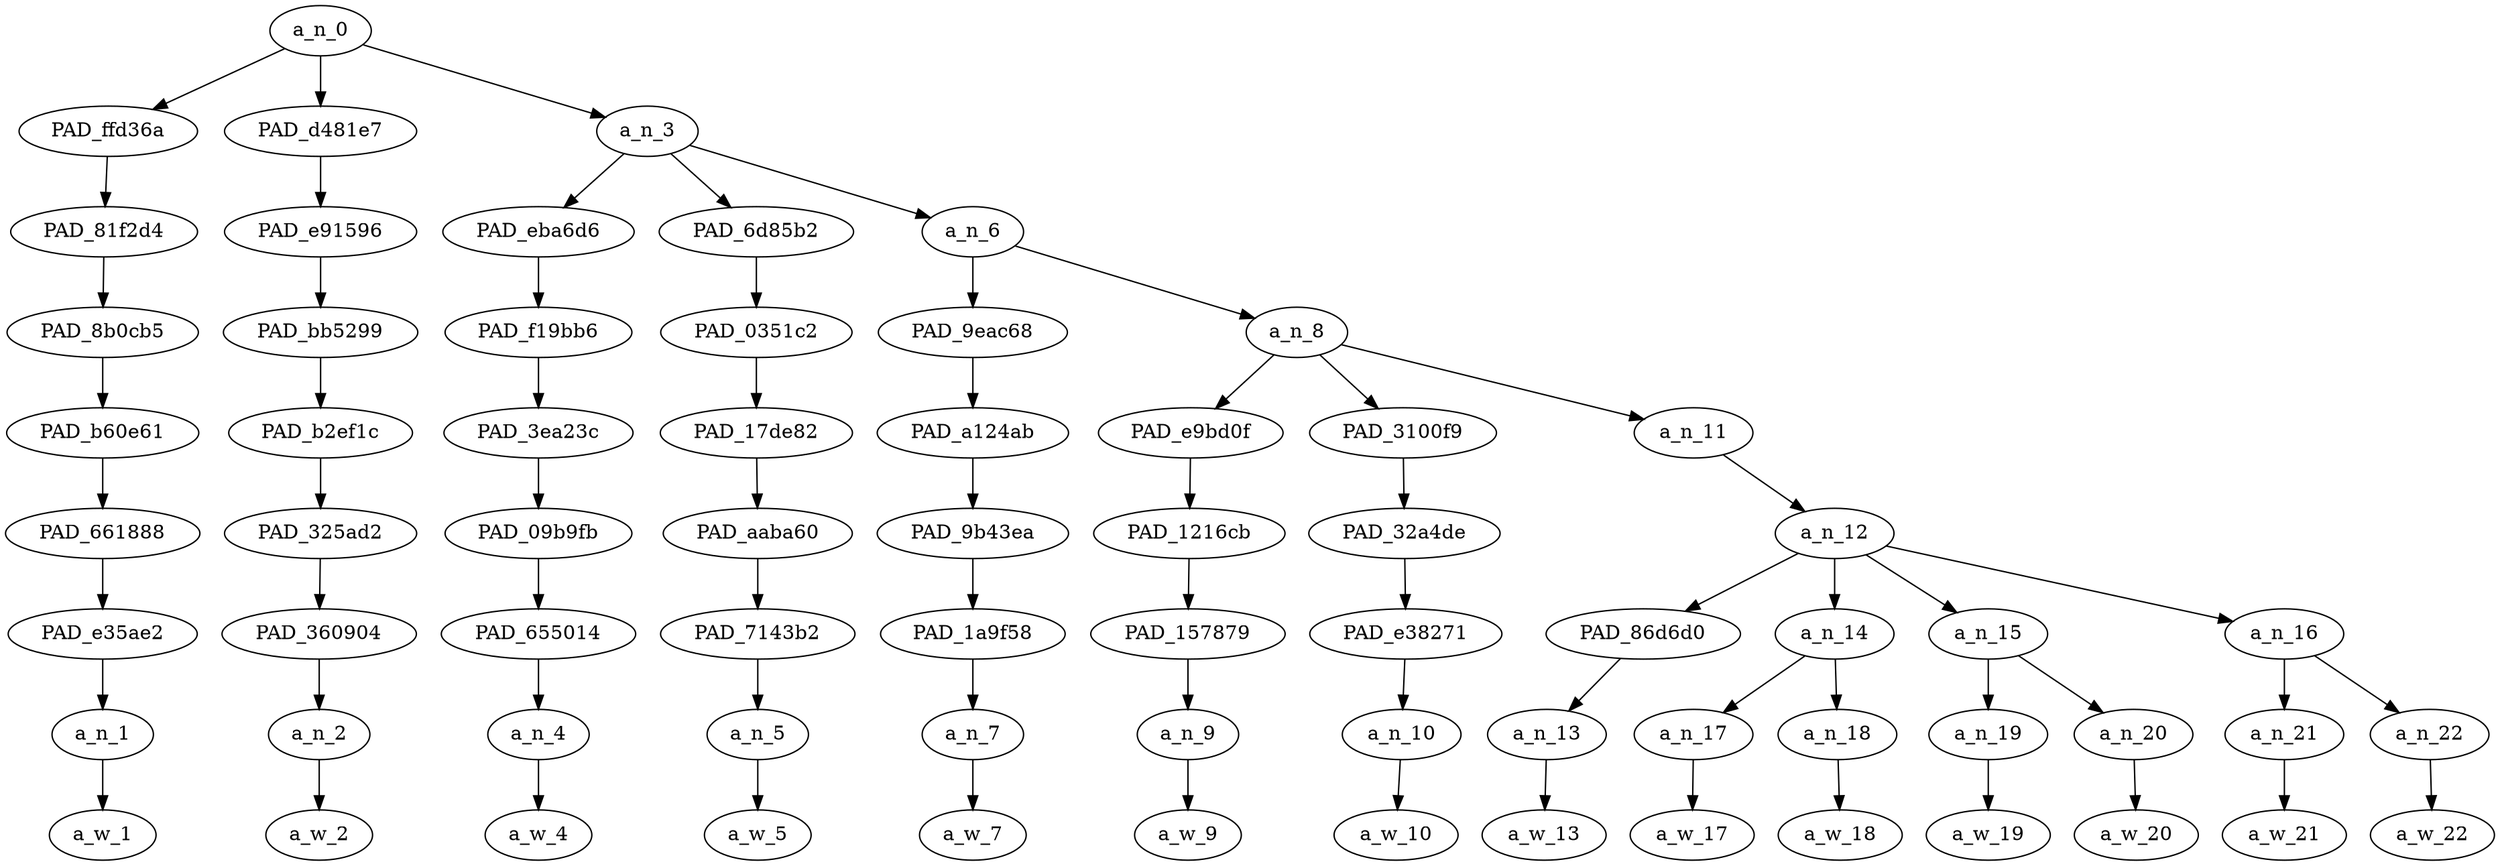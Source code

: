 strict digraph "" {
	a_n_0	[div_dir=1,
		index=0,
		level=8,
		pos="1.4930555555555554,8!",
		text_span="[0, 1, 2, 3, 4, 5, 6, 7, 8, 9, 10, 11, 12, 13]",
		value=0.99999998];
	PAD_ffd36a	[div_dir=1,
		index=0,
		level=7,
		pos="0.0,7!",
		text_span="[0]",
		value=0.04423426];
	a_n_0 -> PAD_ffd36a;
	PAD_d481e7	[div_dir=1,
		index=1,
		level=7,
		pos="1.0,7!",
		text_span="[1]",
		value=0.03980426];
	a_n_0 -> PAD_d481e7;
	a_n_3	[div_dir=1,
		index=2,
		level=7,
		pos="3.4791666666666665,7!",
		text_span="[2, 3, 4, 5, 6, 7, 8, 9, 10, 11, 12, 13]",
		value=0.91575445];
	a_n_0 -> a_n_3;
	PAD_81f2d4	[div_dir=1,
		index=0,
		level=6,
		pos="0.0,6!",
		text_span="[0]",
		value=0.04423426];
	PAD_ffd36a -> PAD_81f2d4;
	PAD_8b0cb5	[div_dir=1,
		index=0,
		level=5,
		pos="0.0,5!",
		text_span="[0]",
		value=0.04423426];
	PAD_81f2d4 -> PAD_8b0cb5;
	PAD_b60e61	[div_dir=1,
		index=0,
		level=4,
		pos="0.0,4!",
		text_span="[0]",
		value=0.04423426];
	PAD_8b0cb5 -> PAD_b60e61;
	PAD_661888	[div_dir=1,
		index=0,
		level=3,
		pos="0.0,3!",
		text_span="[0]",
		value=0.04423426];
	PAD_b60e61 -> PAD_661888;
	PAD_e35ae2	[div_dir=1,
		index=0,
		level=2,
		pos="0.0,2!",
		text_span="[0]",
		value=0.04423426];
	PAD_661888 -> PAD_e35ae2;
	a_n_1	[div_dir=1,
		index=0,
		level=1,
		pos="0.0,1!",
		text_span="[0]",
		value=0.04423426];
	PAD_e35ae2 -> a_n_1;
	a_w_1	[div_dir=0,
		index=0,
		level=0,
		pos="0,0!",
		text_span="[0]",
		value="<user>"];
	a_n_1 -> a_w_1;
	PAD_e91596	[div_dir=1,
		index=1,
		level=6,
		pos="1.0,6!",
		text_span="[1]",
		value=0.03980426];
	PAD_d481e7 -> PAD_e91596;
	PAD_bb5299	[div_dir=1,
		index=1,
		level=5,
		pos="1.0,5!",
		text_span="[1]",
		value=0.03980426];
	PAD_e91596 -> PAD_bb5299;
	PAD_b2ef1c	[div_dir=1,
		index=1,
		level=4,
		pos="1.0,4!",
		text_span="[1]",
		value=0.03980426];
	PAD_bb5299 -> PAD_b2ef1c;
	PAD_325ad2	[div_dir=1,
		index=1,
		level=3,
		pos="1.0,3!",
		text_span="[1]",
		value=0.03980426];
	PAD_b2ef1c -> PAD_325ad2;
	PAD_360904	[div_dir=1,
		index=1,
		level=2,
		pos="1.0,2!",
		text_span="[1]",
		value=0.03980426];
	PAD_325ad2 -> PAD_360904;
	a_n_2	[div_dir=1,
		index=1,
		level=1,
		pos="1.0,1!",
		text_span="[1]",
		value=0.03980426];
	PAD_360904 -> a_n_2;
	a_w_2	[div_dir=0,
		index=1,
		level=0,
		pos="1,0!",
		text_span="[1]",
		value=he];
	a_n_2 -> a_w_2;
	PAD_eba6d6	[div_dir=-1,
		index=2,
		level=6,
		pos="2.0,6!",
		text_span="[2]",
		value=0.03687272];
	a_n_3 -> PAD_eba6d6;
	PAD_6d85b2	[div_dir=1,
		index=3,
		level=6,
		pos="3.0,6!",
		text_span="[3]",
		value=0.04141439];
	a_n_3 -> PAD_6d85b2;
	a_n_6	[div_dir=1,
		index=4,
		level=6,
		pos="5.4375,6!",
		text_span="[4, 5, 6, 7, 8, 9, 10, 11, 12, 13]",
		value=0.83733830];
	a_n_3 -> a_n_6;
	PAD_f19bb6	[div_dir=-1,
		index=2,
		level=5,
		pos="2.0,5!",
		text_span="[2]",
		value=0.03687272];
	PAD_eba6d6 -> PAD_f19bb6;
	PAD_3ea23c	[div_dir=-1,
		index=2,
		level=4,
		pos="2.0,4!",
		text_span="[2]",
		value=0.03687272];
	PAD_f19bb6 -> PAD_3ea23c;
	PAD_09b9fb	[div_dir=-1,
		index=2,
		level=3,
		pos="2.0,3!",
		text_span="[2]",
		value=0.03687272];
	PAD_3ea23c -> PAD_09b9fb;
	PAD_655014	[div_dir=-1,
		index=2,
		level=2,
		pos="2.0,2!",
		text_span="[2]",
		value=0.03687272];
	PAD_09b9fb -> PAD_655014;
	a_n_4	[div_dir=-1,
		index=2,
		level=1,
		pos="2.0,1!",
		text_span="[2]",
		value=0.03687272];
	PAD_655014 -> a_n_4;
	a_w_4	[div_dir=0,
		index=2,
		level=0,
		pos="2,0!",
		text_span="[2]",
		value=will];
	a_n_4 -> a_w_4;
	PAD_0351c2	[div_dir=1,
		index=3,
		level=5,
		pos="3.0,5!",
		text_span="[3]",
		value=0.04141439];
	PAD_6d85b2 -> PAD_0351c2;
	PAD_17de82	[div_dir=1,
		index=3,
		level=4,
		pos="3.0,4!",
		text_span="[3]",
		value=0.04141439];
	PAD_0351c2 -> PAD_17de82;
	PAD_aaba60	[div_dir=1,
		index=3,
		level=3,
		pos="3.0,3!",
		text_span="[3]",
		value=0.04141439];
	PAD_17de82 -> PAD_aaba60;
	PAD_7143b2	[div_dir=1,
		index=3,
		level=2,
		pos="3.0,2!",
		text_span="[3]",
		value=0.04141439];
	PAD_aaba60 -> PAD_7143b2;
	a_n_5	[div_dir=1,
		index=3,
		level=1,
		pos="3.0,1!",
		text_span="[3]",
		value=0.04141439];
	PAD_7143b2 -> a_n_5;
	a_w_5	[div_dir=0,
		index=3,
		level=0,
		pos="3,0!",
		text_span="[3]",
		value=probably];
	a_n_5 -> a_w_5;
	PAD_9eac68	[div_dir=1,
		index=4,
		level=5,
		pos="4.0,5!",
		text_span="[4]",
		value=0.02753443];
	a_n_6 -> PAD_9eac68;
	a_n_8	[div_dir=1,
		index=5,
		level=5,
		pos="6.875,5!",
		text_span="[5, 6, 7, 8, 9, 10, 11, 12, 13]",
		value=0.80969461];
	a_n_6 -> a_n_8;
	PAD_a124ab	[div_dir=1,
		index=4,
		level=4,
		pos="4.0,4!",
		text_span="[4]",
		value=0.02753443];
	PAD_9eac68 -> PAD_a124ab;
	PAD_9b43ea	[div_dir=1,
		index=4,
		level=3,
		pos="4.0,3!",
		text_span="[4]",
		value=0.02753443];
	PAD_a124ab -> PAD_9b43ea;
	PAD_1a9f58	[div_dir=1,
		index=4,
		level=2,
		pos="4.0,2!",
		text_span="[4]",
		value=0.02753443];
	PAD_9b43ea -> PAD_1a9f58;
	a_n_7	[div_dir=1,
		index=4,
		level=1,
		pos="4.0,1!",
		text_span="[4]",
		value=0.02753443];
	PAD_1a9f58 -> a_n_7;
	a_w_7	[div_dir=0,
		index=4,
		level=0,
		pos="4,0!",
		text_span="[4]",
		value=be];
	a_n_7 -> a_w_7;
	PAD_e9bd0f	[div_dir=-1,
		index=5,
		level=4,
		pos="5.0,4!",
		text_span="[5]",
		value=0.03136408];
	a_n_8 -> PAD_e9bd0f;
	PAD_3100f9	[div_dir=-1,
		index=6,
		level=4,
		pos="6.0,4!",
		text_span="[6]",
		value=0.04652351];
	a_n_8 -> PAD_3100f9;
	a_n_11	[div_dir=1,
		index=7,
		level=4,
		pos="9.625,4!",
		text_span="[7, 8, 9, 10, 11, 12, 13]",
		value=0.73170053];
	a_n_8 -> a_n_11;
	PAD_1216cb	[div_dir=-1,
		index=5,
		level=3,
		pos="5.0,3!",
		text_span="[5]",
		value=0.03136408];
	PAD_e9bd0f -> PAD_1216cb;
	PAD_157879	[div_dir=-1,
		index=5,
		level=2,
		pos="5.0,2!",
		text_span="[5]",
		value=0.03136408];
	PAD_1216cb -> PAD_157879;
	a_n_9	[div_dir=-1,
		index=5,
		level=1,
		pos="5.0,1!",
		text_span="[5]",
		value=0.03136408];
	PAD_157879 -> a_n_9;
	a_w_9	[div_dir=0,
		index=5,
		level=0,
		pos="5,0!",
		text_span="[5]",
		value=too];
	a_n_9 -> a_w_9;
	PAD_32a4de	[div_dir=-1,
		index=6,
		level=3,
		pos="6.0,3!",
		text_span="[6]",
		value=0.04652351];
	PAD_3100f9 -> PAD_32a4de;
	PAD_e38271	[div_dir=-1,
		index=6,
		level=2,
		pos="6.0,2!",
		text_span="[6]",
		value=0.04652351];
	PAD_32a4de -> PAD_e38271;
	a_n_10	[div_dir=-1,
		index=6,
		level=1,
		pos="6.0,1!",
		text_span="[6]",
		value=0.04652351];
	PAD_e38271 -> a_n_10;
	a_w_10	[div_dir=0,
		index=6,
		level=0,
		pos="6,0!",
		text_span="[6]",
		value=busy];
	a_n_10 -> a_w_10;
	a_n_12	[div_dir=1,
		index=7,
		level=3,
		pos="9.625,3!",
		text_span="[7, 8, 9, 10, 11, 12, 13]",
		value=0.73157372];
	a_n_11 -> a_n_12;
	PAD_86d6d0	[div_dir=1,
		index=7,
		level=2,
		pos="7.0,2!",
		text_span="[7]",
		value=0.05950570];
	a_n_12 -> PAD_86d6d0;
	a_n_14	[div_dir=1,
		index=8,
		level=2,
		pos="8.5,2!",
		text_span="[8, 9]",
		value=0.21176028];
	a_n_12 -> a_n_14;
	a_n_15	[div_dir=1,
		index=9,
		level=2,
		pos="10.5,2!",
		text_span="[10, 11]",
		value=0.24325662];
	a_n_12 -> a_n_15;
	a_n_16	[div_dir=-1,
		index=10,
		level=2,
		pos="12.5,2!",
		text_span="[12, 13]",
		value=0.21692431];
	a_n_12 -> a_n_16;
	a_n_13	[div_dir=1,
		index=7,
		level=1,
		pos="7.0,1!",
		text_span="[7]",
		value=0.05950570];
	PAD_86d6d0 -> a_n_13;
	a_w_13	[div_dir=0,
		index=7,
		level=0,
		pos="7,0!",
		text_span="[7]",
		value=selling];
	a_n_13 -> a_w_13;
	a_n_17	[div_dir=1,
		index=8,
		level=1,
		pos="8.0,1!",
		text_span="[8]",
		value=0.04250815];
	a_n_14 -> a_n_17;
	a_n_18	[div_dir=1,
		index=9,
		level=1,
		pos="9.0,1!",
		text_span="[9]",
		value=0.16908884];
	a_n_14 -> a_n_18;
	a_w_17	[div_dir=0,
		index=8,
		level=0,
		pos="8,0!",
		text_span="[8]",
		value=his];
	a_n_17 -> a_w_17;
	a_w_18	[div_dir=0,
		index=9,
		level=0,
		pos="9,0!",
		text_span="[9]",
		value=undies];
	a_n_18 -> a_w_18;
	a_n_19	[div_dir=1,
		index=10,
		level=1,
		pos="10.0,1!",
		text_span="[10]",
		value=0.04705144];
	a_n_15 -> a_n_19;
	a_n_20	[div_dir=1,
		index=11,
		level=1,
		pos="11.0,1!",
		text_span="[11]",
		value=0.19597229];
	a_n_15 -> a_n_20;
	a_w_19	[div_dir=0,
		index=10,
		level=0,
		pos="10,0!",
		text_span="[10]",
		value=to];
	a_n_19 -> a_w_19;
	a_w_20	[div_dir=0,
		index=11,
		level=0,
		pos="11,0!",
		text_span="[11]",
		value=nazis];
	a_n_20 -> a_w_20;
	a_n_21	[div_dir=1,
		index=12,
		level=1,
		pos="12.0,1!",
		text_span="[12]",
		value=0.04687903];
	a_n_16 -> a_n_21;
	a_n_22	[div_dir=-1,
		index=13,
		level=1,
		pos="13.0,1!",
		text_span="[13]",
		value=0.16988497];
	a_n_16 -> a_n_22;
	a_w_21	[div_dir=0,
		index=12,
		level=0,
		pos="12,0!",
		text_span="[12]",
		value=on];
	a_n_21 -> a_w_21;
	a_w_22	[div_dir=0,
		index=13,
		level=0,
		pos="13,0!",
		text_span="[13]",
		value=ebay];
	a_n_22 -> a_w_22;
}
